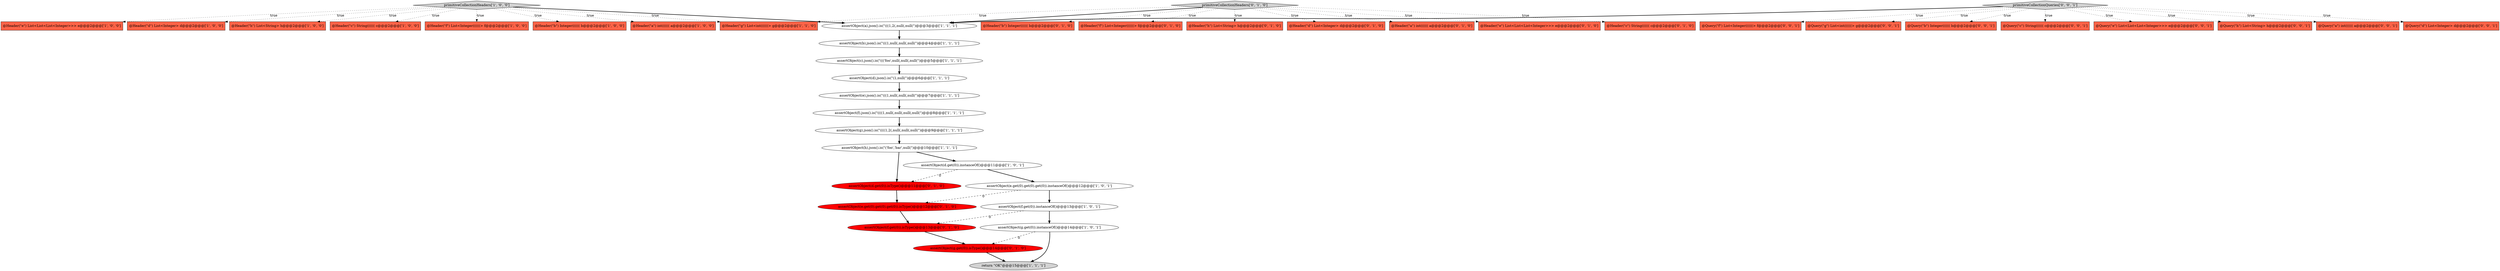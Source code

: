 digraph {
12 [style = filled, label = "@Header(\"e\") List<List<List<Integer>>> e@@@2@@@['1', '0', '0']", fillcolor = tomato, shape = box image = "AAA0AAABBB1BBB"];
30 [style = filled, label = "@Header(\"b\") Integer(((((( b@@@2@@@['0', '1', '0']", fillcolor = tomato, shape = box image = "AAA0AAABBB2BBB"];
13 [style = filled, label = "assertObject(f).json().is(\"((((1,null(,null(,null(,null(\")@@@8@@@['1', '1', '1']", fillcolor = white, shape = ellipse image = "AAA0AAABBB1BBB"];
14 [style = filled, label = "assertObject(a).json().is(\"(((1,2(,null(,null(\")@@@3@@@['1', '1', '1']", fillcolor = white, shape = ellipse image = "AAA0AAABBB1BBB"];
21 [style = filled, label = "assertObject(f.get(0)).instanceOf()@@@13@@@['1', '0', '1']", fillcolor = white, shape = ellipse image = "AAA0AAABBB1BBB"];
8 [style = filled, label = "@Header(\"d\") List<Integer> d@@@2@@@['1', '0', '0']", fillcolor = tomato, shape = box image = "AAA0AAABBB1BBB"];
32 [style = filled, label = "@Header(\"f\") List<Integer((((((> f@@@2@@@['0', '1', '0']", fillcolor = tomato, shape = box image = "AAA0AAABBB2BBB"];
17 [style = filled, label = "@Header(\"h\") List<String> h@@@2@@@['1', '0', '0']", fillcolor = tomato, shape = box image = "AAA0AAABBB1BBB"];
18 [style = filled, label = "assertObject(b).json().is(\"(((1,null(,null(,null(\")@@@4@@@['1', '1', '1']", fillcolor = white, shape = ellipse image = "AAA0AAABBB1BBB"];
4 [style = filled, label = "primitiveCollectionHeaders['1', '0', '0']", fillcolor = lightgray, shape = diamond image = "AAA0AAABBB1BBB"];
10 [style = filled, label = "@Header(\"c\") String(((((( c@@@2@@@['1', '0', '0']", fillcolor = tomato, shape = box image = "AAA0AAABBB1BBB"];
35 [style = filled, label = "@Query(\"f\") List<Integer((((((> f@@@2@@@['0', '0', '1']", fillcolor = tomato, shape = box image = "AAA0AAABBB3BBB"];
33 [style = filled, label = "assertObject(g.get(0)).isType()@@@14@@@['0', '1', '0']", fillcolor = red, shape = ellipse image = "AAA1AAABBB2BBB"];
15 [style = filled, label = "assertObject(e.get(0).get(0).get(0)).instanceOf()@@@12@@@['1', '0', '1']", fillcolor = white, shape = ellipse image = "AAA0AAABBB1BBB"];
23 [style = filled, label = "assertObject(e.get(0).get(0).get(0)).isType()@@@12@@@['0', '1', '0']", fillcolor = red, shape = ellipse image = "AAA1AAABBB2BBB"];
25 [style = filled, label = "@Header(\"h\") List<String> h@@@2@@@['0', '1', '0']", fillcolor = tomato, shape = box image = "AAA0AAABBB2BBB"];
42 [style = filled, label = "@Query(\"g\") List<int((((((> g@@@2@@@['0', '0', '1']", fillcolor = tomato, shape = box image = "AAA0AAABBB3BBB"];
34 [style = filled, label = "@Query(\"b\") Integer(((((( b@@@2@@@['0', '0', '1']", fillcolor = tomato, shape = box image = "AAA0AAABBB3BBB"];
7 [style = filled, label = "assertObject(e).json().is(\"(((1,null(,null(,null(\")@@@7@@@['1', '1', '1']", fillcolor = white, shape = ellipse image = "AAA0AAABBB1BBB"];
38 [style = filled, label = "@Query(\"c\") String(((((( c@@@2@@@['0', '0', '1']", fillcolor = tomato, shape = box image = "AAA0AAABBB3BBB"];
24 [style = filled, label = "@Header(\"d\") List<Integer> d@@@2@@@['0', '1', '0']", fillcolor = tomato, shape = box image = "AAA0AAABBB2BBB"];
6 [style = filled, label = "@Header(\"f\") List<Integer((((((> f@@@2@@@['1', '0', '0']", fillcolor = tomato, shape = box image = "AAA0AAABBB1BBB"];
1 [style = filled, label = "return \"OK\"@@@15@@@['1', '1', '1']", fillcolor = lightgray, shape = ellipse image = "AAA0AAABBB1BBB"];
41 [style = filled, label = "@Query(\"e\") List<List<List<Integer>>> e@@@2@@@['0', '0', '1']", fillcolor = tomato, shape = box image = "AAA0AAABBB3BBB"];
2 [style = filled, label = "@Header(\"b\") Integer(((((( b@@@2@@@['1', '0', '0']", fillcolor = tomato, shape = box image = "AAA0AAABBB1BBB"];
37 [style = filled, label = "@Query(\"h\") List<String> h@@@2@@@['0', '0', '1']", fillcolor = tomato, shape = box image = "AAA0AAABBB3BBB"];
28 [style = filled, label = "@Header(\"a\") int(((((( a@@@2@@@['0', '1', '0']", fillcolor = tomato, shape = box image = "AAA0AAABBB2BBB"];
9 [style = filled, label = "assertObject(g.get(0)).instanceOf()@@@14@@@['1', '0', '1']", fillcolor = white, shape = ellipse image = "AAA0AAABBB1BBB"];
26 [style = filled, label = "primitiveCollectionHeaders['0', '1', '0']", fillcolor = lightgray, shape = diamond image = "AAA0AAABBB2BBB"];
0 [style = filled, label = "assertObject(h).json().is(\"('foo','bar',null(\")@@@10@@@['1', '1', '1']", fillcolor = white, shape = ellipse image = "AAA0AAABBB1BBB"];
20 [style = filled, label = "@Header(\"g\") List<int((((((> g@@@2@@@['1', '1', '0']", fillcolor = tomato, shape = box image = "AAA0AAABBB1BBB"];
27 [style = filled, label = "assertObject(d.get(0)).isType()@@@11@@@['0', '1', '0']", fillcolor = red, shape = ellipse image = "AAA1AAABBB2BBB"];
19 [style = filled, label = "assertObject(d).json().is(\"(1,null(\")@@@6@@@['1', '1', '1']", fillcolor = white, shape = ellipse image = "AAA0AAABBB1BBB"];
39 [style = filled, label = "@Query(\"a\") int(((((( a@@@2@@@['0', '0', '1']", fillcolor = tomato, shape = box image = "AAA0AAABBB3BBB"];
3 [style = filled, label = "assertObject(c).json().is(\"((('foo',null(,null(,null(\")@@@5@@@['1', '1', '1']", fillcolor = white, shape = ellipse image = "AAA0AAABBB1BBB"];
11 [style = filled, label = "assertObject(d.get(0)).instanceOf()@@@11@@@['1', '0', '1']", fillcolor = white, shape = ellipse image = "AAA0AAABBB1BBB"];
36 [style = filled, label = "primitiveCollectionQueries['0', '0', '1']", fillcolor = lightgray, shape = diamond image = "AAA0AAABBB3BBB"];
16 [style = filled, label = "@Header(\"a\") int(((((( a@@@2@@@['1', '0', '0']", fillcolor = tomato, shape = box image = "AAA0AAABBB1BBB"];
5 [style = filled, label = "assertObject(g).json().is(\"((((1,2(,null(,null(,null(\")@@@9@@@['1', '1', '1']", fillcolor = white, shape = ellipse image = "AAA0AAABBB1BBB"];
29 [style = filled, label = "assertObject(f.get(0)).isType()@@@13@@@['0', '1', '0']", fillcolor = red, shape = ellipse image = "AAA1AAABBB2BBB"];
31 [style = filled, label = "@Header(\"e\") List<List<List<Integer>>> e@@@2@@@['0', '1', '0']", fillcolor = tomato, shape = box image = "AAA0AAABBB2BBB"];
40 [style = filled, label = "@Query(\"d\") List<Integer> d@@@2@@@['0', '0', '1']", fillcolor = tomato, shape = box image = "AAA0AAABBB3BBB"];
22 [style = filled, label = "@Header(\"c\") String(((((( c@@@2@@@['0', '1', '0']", fillcolor = tomato, shape = box image = "AAA0AAABBB2BBB"];
7->13 [style = bold, label=""];
4->6 [style = dotted, label="true"];
36->41 [style = dotted, label="true"];
18->3 [style = bold, label=""];
4->14 [style = bold, label=""];
15->23 [style = dashed, label="0"];
4->10 [style = dotted, label="true"];
15->21 [style = bold, label=""];
0->27 [style = bold, label=""];
26->25 [style = dotted, label="true"];
4->20 [style = dotted, label="true"];
26->14 [style = bold, label=""];
4->8 [style = dotted, label="true"];
0->11 [style = bold, label=""];
26->20 [style = dotted, label="true"];
33->1 [style = bold, label=""];
36->42 [style = dotted, label="true"];
36->40 [style = dotted, label="true"];
26->22 [style = dotted, label="true"];
36->14 [style = bold, label=""];
36->38 [style = dotted, label="true"];
36->37 [style = dotted, label="true"];
11->15 [style = bold, label=""];
9->33 [style = dashed, label="0"];
23->29 [style = bold, label=""];
26->31 [style = dotted, label="true"];
21->9 [style = bold, label=""];
29->33 [style = bold, label=""];
36->39 [style = dotted, label="true"];
3->19 [style = bold, label=""];
5->0 [style = bold, label=""];
26->30 [style = dotted, label="true"];
26->32 [style = dotted, label="true"];
26->28 [style = dotted, label="true"];
26->24 [style = dotted, label="true"];
13->5 [style = bold, label=""];
14->18 [style = bold, label=""];
27->23 [style = bold, label=""];
4->16 [style = dotted, label="true"];
11->27 [style = dashed, label="0"];
36->35 [style = dotted, label="true"];
9->1 [style = bold, label=""];
4->12 [style = dotted, label="true"];
4->17 [style = dotted, label="true"];
36->34 [style = dotted, label="true"];
21->29 [style = dashed, label="0"];
19->7 [style = bold, label=""];
4->2 [style = dotted, label="true"];
}
